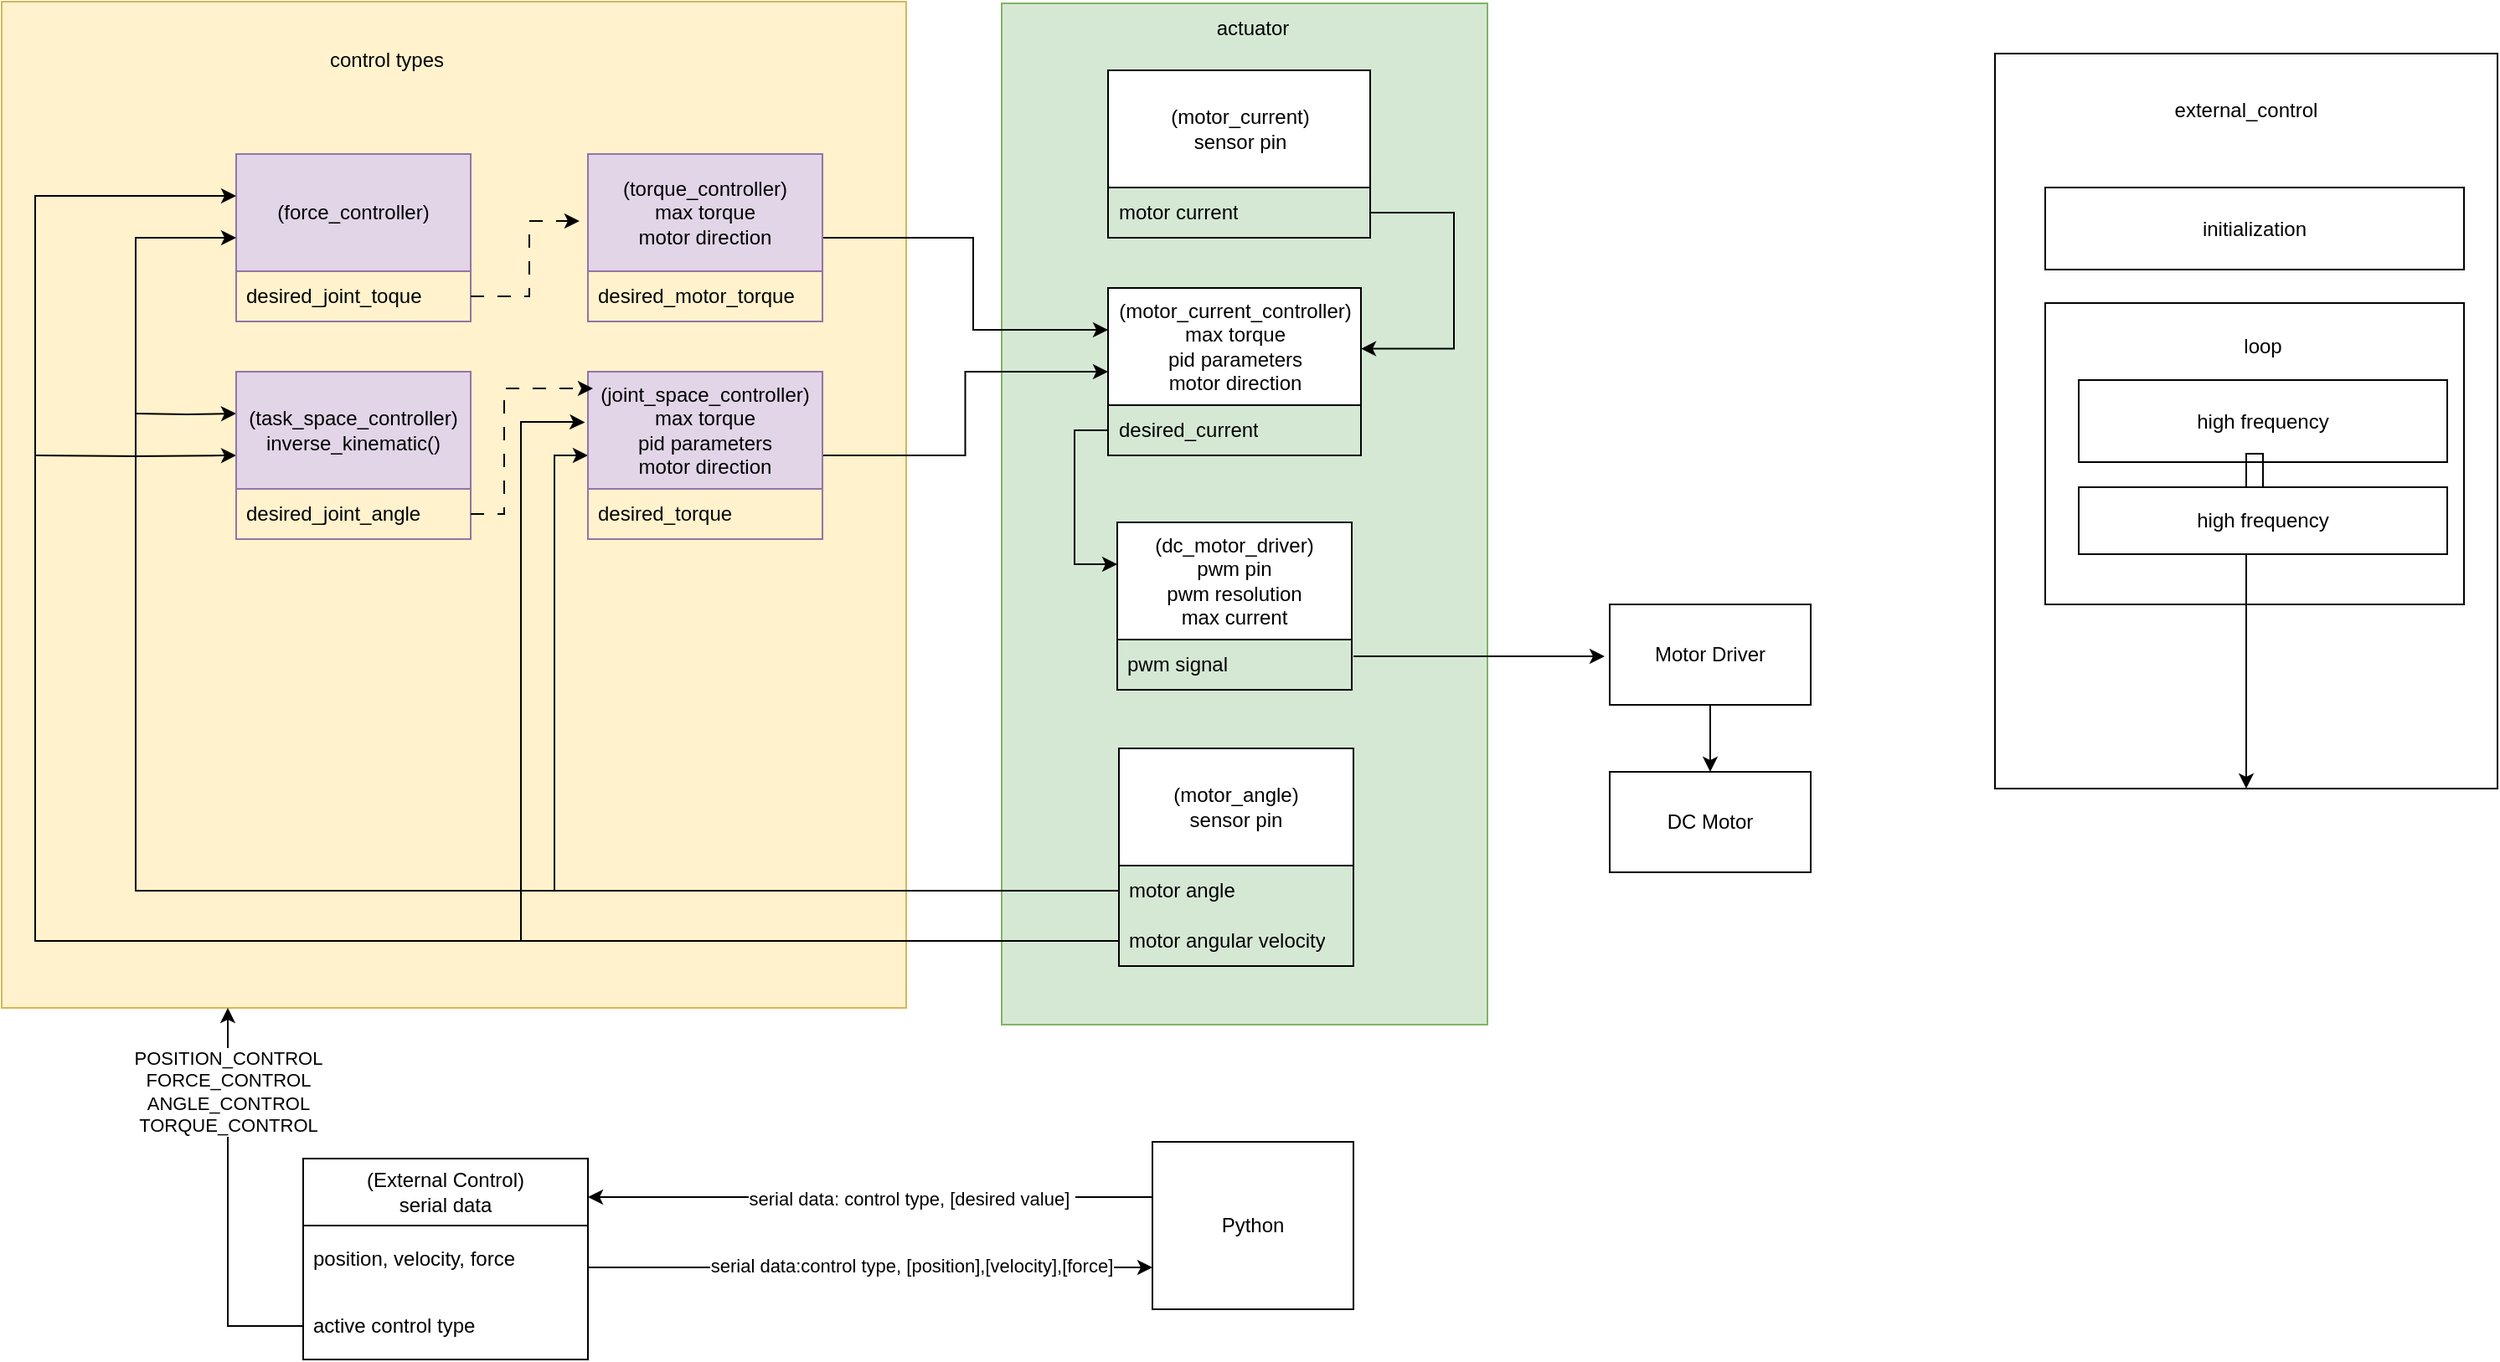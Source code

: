 <mxfile version="22.1.16" type="github">
  <diagram name="Page-1" id="DlFzQsnIKA9ZiB27n3Mt">
    <mxGraphModel dx="1800" dy="534" grid="1" gridSize="10" guides="1" tooltips="1" connect="1" arrows="1" fold="1" page="1" pageScale="1" pageWidth="850" pageHeight="1100" math="0" shadow="0">
      <root>
        <mxCell id="0" />
        <mxCell id="1" parent="0" />
        <mxCell id="I6wAZpbOmi5jrmN-gjg5-81" value="" style="rounded=0;whiteSpace=wrap;html=1;fillColor=#fff2cc;strokeColor=#d6b656;" vertex="1" parent="1">
          <mxGeometry x="-750" y="130" width="540" height="601" as="geometry" />
        </mxCell>
        <mxCell id="I6wAZpbOmi5jrmN-gjg5-74" value="" style="rounded=0;whiteSpace=wrap;html=1;fillColor=#d5e8d4;strokeColor=#82b366;" vertex="1" parent="1">
          <mxGeometry x="-153" y="131" width="290" height="610" as="geometry" />
        </mxCell>
        <mxCell id="I6wAZpbOmi5jrmN-gjg5-31" value="(motor_angle)&lt;br&gt;sensor pin" style="swimlane;fontStyle=0;childLayout=stackLayout;horizontal=1;startSize=70;horizontalStack=0;resizeParent=1;resizeParentMax=0;resizeLast=0;collapsible=1;marginBottom=0;whiteSpace=wrap;html=1;" vertex="1" parent="1">
          <mxGeometry x="-83" y="576" width="140" height="130" as="geometry" />
        </mxCell>
        <mxCell id="I6wAZpbOmi5jrmN-gjg5-32" value="motor angle" style="text;strokeColor=none;fillColor=none;align=left;verticalAlign=middle;spacingLeft=4;spacingRight=4;overflow=hidden;points=[[0,0.5],[1,0.5]];portConstraint=eastwest;rotatable=0;whiteSpace=wrap;html=1;" vertex="1" parent="I6wAZpbOmi5jrmN-gjg5-31">
          <mxGeometry y="70" width="140" height="30" as="geometry" />
        </mxCell>
        <mxCell id="I6wAZpbOmi5jrmN-gjg5-33" value="motor angular velocity" style="text;strokeColor=none;fillColor=none;align=left;verticalAlign=middle;spacingLeft=4;spacingRight=4;overflow=hidden;points=[[0,0.5],[1,0.5]];portConstraint=eastwest;rotatable=0;whiteSpace=wrap;html=1;" vertex="1" parent="I6wAZpbOmi5jrmN-gjg5-31">
          <mxGeometry y="100" width="140" height="30" as="geometry" />
        </mxCell>
        <mxCell id="I6wAZpbOmi5jrmN-gjg5-36" value="(dc_motor_driver)&lt;br&gt;pwm pin&lt;br&gt;pwm resolution&lt;br&gt;max current" style="swimlane;fontStyle=0;childLayout=stackLayout;horizontal=1;startSize=70;horizontalStack=0;resizeParent=1;resizeParentMax=0;resizeLast=0;collapsible=1;marginBottom=0;whiteSpace=wrap;html=1;" vertex="1" parent="1">
          <mxGeometry x="-84" y="441" width="140" height="100" as="geometry" />
        </mxCell>
        <mxCell id="I6wAZpbOmi5jrmN-gjg5-37" value="pwm signal" style="text;strokeColor=none;fillColor=none;align=left;verticalAlign=middle;spacingLeft=4;spacingRight=4;overflow=hidden;points=[[0,0.5],[1,0.5]];portConstraint=eastwest;rotatable=0;whiteSpace=wrap;html=1;" vertex="1" parent="I6wAZpbOmi5jrmN-gjg5-36">
          <mxGeometry y="70" width="140" height="30" as="geometry" />
        </mxCell>
        <mxCell id="I6wAZpbOmi5jrmN-gjg5-39" value="(motor_current)&lt;br&gt;sensor pin" style="swimlane;fontStyle=0;childLayout=stackLayout;horizontal=1;startSize=70;horizontalStack=0;resizeParent=1;resizeParentMax=0;resizeLast=0;collapsible=1;marginBottom=0;whiteSpace=wrap;html=1;" vertex="1" parent="1">
          <mxGeometry x="-89.5" y="171" width="156.5" height="100" as="geometry" />
        </mxCell>
        <mxCell id="I6wAZpbOmi5jrmN-gjg5-40" value="motor current" style="text;strokeColor=none;fillColor=none;align=left;verticalAlign=middle;spacingLeft=4;spacingRight=4;overflow=hidden;points=[[0,0.5],[1,0.5]];portConstraint=eastwest;rotatable=0;whiteSpace=wrap;html=1;" vertex="1" parent="I6wAZpbOmi5jrmN-gjg5-39">
          <mxGeometry y="70" width="156.5" height="30" as="geometry" />
        </mxCell>
        <mxCell id="I6wAZpbOmi5jrmN-gjg5-41" value="(motor_current_controller)&lt;br&gt;max torque&lt;br&gt;pid parameters&lt;br&gt;motor direction" style="swimlane;fontStyle=0;childLayout=stackLayout;horizontal=1;startSize=70;horizontalStack=0;resizeParent=1;resizeParentMax=0;resizeLast=0;collapsible=1;marginBottom=0;whiteSpace=wrap;html=1;" vertex="1" parent="1">
          <mxGeometry x="-89.5" y="301" width="151" height="100" as="geometry" />
        </mxCell>
        <mxCell id="I6wAZpbOmi5jrmN-gjg5-42" value="desired_current" style="text;strokeColor=none;fillColor=none;align=left;verticalAlign=middle;spacingLeft=4;spacingRight=4;overflow=hidden;points=[[0,0.5],[1,0.5]];portConstraint=eastwest;rotatable=0;whiteSpace=wrap;html=1;" vertex="1" parent="I6wAZpbOmi5jrmN-gjg5-41">
          <mxGeometry y="70" width="151" height="30" as="geometry" />
        </mxCell>
        <mxCell id="I6wAZpbOmi5jrmN-gjg5-44" style="edgeStyle=orthogonalEdgeStyle;rounded=0;orthogonalLoop=1;jettySize=auto;html=1;exitX=0;exitY=0.5;exitDx=0;exitDy=0;entryX=0;entryY=0.25;entryDx=0;entryDy=0;" edge="1" parent="1" source="I6wAZpbOmi5jrmN-gjg5-42" target="I6wAZpbOmi5jrmN-gjg5-36">
          <mxGeometry relative="1" as="geometry" />
        </mxCell>
        <mxCell id="I6wAZpbOmi5jrmN-gjg5-70" style="edgeStyle=orthogonalEdgeStyle;rounded=0;orthogonalLoop=1;jettySize=auto;html=1;exitX=1;exitY=0.5;exitDx=0;exitDy=0;entryX=0;entryY=0.25;entryDx=0;entryDy=0;" edge="1" parent="1" source="I6wAZpbOmi5jrmN-gjg5-51" target="I6wAZpbOmi5jrmN-gjg5-41">
          <mxGeometry relative="1" as="geometry">
            <Array as="points">
              <mxPoint x="-170" y="271" />
              <mxPoint x="-170" y="326" />
            </Array>
          </mxGeometry>
        </mxCell>
        <mxCell id="I6wAZpbOmi5jrmN-gjg5-51" value="(torque_controller)&lt;br&gt;max torque&lt;br&gt;motor direction" style="swimlane;fontStyle=0;childLayout=stackLayout;horizontal=1;startSize=70;horizontalStack=0;resizeParent=1;resizeParentMax=0;resizeLast=0;collapsible=1;marginBottom=0;whiteSpace=wrap;html=1;fillColor=#e1d5e7;strokeColor=#9673a6;" vertex="1" parent="1">
          <mxGeometry x="-400" y="221" width="140" height="100" as="geometry" />
        </mxCell>
        <mxCell id="I6wAZpbOmi5jrmN-gjg5-52" value="desired_motor_torque" style="text;strokeColor=none;fillColor=none;align=left;verticalAlign=middle;spacingLeft=4;spacingRight=4;overflow=hidden;points=[[0,0.5],[1,0.5]];portConstraint=eastwest;rotatable=0;whiteSpace=wrap;html=1;" vertex="1" parent="I6wAZpbOmi5jrmN-gjg5-51">
          <mxGeometry y="70" width="140" height="30" as="geometry" />
        </mxCell>
        <mxCell id="I6wAZpbOmi5jrmN-gjg5-56" value="(force_controller)&lt;br&gt;" style="swimlane;fontStyle=0;childLayout=stackLayout;horizontal=1;startSize=70;horizontalStack=0;resizeParent=1;resizeParentMax=0;resizeLast=0;collapsible=1;marginBottom=0;whiteSpace=wrap;html=1;fillColor=#e1d5e7;strokeColor=#9673a6;" vertex="1" parent="1">
          <mxGeometry x="-610" y="221" width="140" height="100" as="geometry" />
        </mxCell>
        <mxCell id="I6wAZpbOmi5jrmN-gjg5-57" value="desired_joint_toque" style="text;strokeColor=none;fillColor=none;align=left;verticalAlign=middle;spacingLeft=4;spacingRight=4;overflow=hidden;points=[[0,0.5],[1,0.5]];portConstraint=eastwest;rotatable=0;whiteSpace=wrap;html=1;" vertex="1" parent="I6wAZpbOmi5jrmN-gjg5-56">
          <mxGeometry y="70" width="140" height="30" as="geometry" />
        </mxCell>
        <mxCell id="I6wAZpbOmi5jrmN-gjg5-58" style="edgeStyle=orthogonalEdgeStyle;rounded=0;orthogonalLoop=1;jettySize=auto;html=1;exitX=0;exitY=0.5;exitDx=0;exitDy=0;entryX=0;entryY=0.5;entryDx=0;entryDy=0;" edge="1" parent="1" source="I6wAZpbOmi5jrmN-gjg5-32" target="I6wAZpbOmi5jrmN-gjg5-56">
          <mxGeometry relative="1" as="geometry">
            <Array as="points">
              <mxPoint x="-670" y="661" />
              <mxPoint x="-670" y="271" />
            </Array>
          </mxGeometry>
        </mxCell>
        <mxCell id="I6wAZpbOmi5jrmN-gjg5-59" style="edgeStyle=orthogonalEdgeStyle;rounded=0;orthogonalLoop=1;jettySize=auto;html=1;exitX=0;exitY=0.5;exitDx=0;exitDy=0;entryX=0;entryY=0.25;entryDx=0;entryDy=0;" edge="1" parent="1" source="I6wAZpbOmi5jrmN-gjg5-33" target="I6wAZpbOmi5jrmN-gjg5-56">
          <mxGeometry relative="1" as="geometry">
            <Array as="points">
              <mxPoint x="-730" y="691" />
              <mxPoint x="-730" y="246" />
            </Array>
          </mxGeometry>
        </mxCell>
        <mxCell id="I6wAZpbOmi5jrmN-gjg5-60" style="edgeStyle=orthogonalEdgeStyle;rounded=0;orthogonalLoop=1;jettySize=auto;html=1;exitX=1;exitY=0.5;exitDx=0;exitDy=0;entryX=-0.036;entryY=0.4;entryDx=0;entryDy=0;entryPerimeter=0;dashed=1;dashPattern=8 8;" edge="1" parent="1" source="I6wAZpbOmi5jrmN-gjg5-57" target="I6wAZpbOmi5jrmN-gjg5-51">
          <mxGeometry relative="1" as="geometry" />
        </mxCell>
        <mxCell id="I6wAZpbOmi5jrmN-gjg5-61" style="edgeStyle=orthogonalEdgeStyle;rounded=0;orthogonalLoop=1;jettySize=auto;html=1;exitX=1;exitY=0.5;exitDx=0;exitDy=0;entryX=1;entryY=0.363;entryDx=0;entryDy=0;entryPerimeter=0;" edge="1" parent="1" source="I6wAZpbOmi5jrmN-gjg5-40" target="I6wAZpbOmi5jrmN-gjg5-41">
          <mxGeometry relative="1" as="geometry">
            <Array as="points">
              <mxPoint x="117" y="256" />
              <mxPoint x="117" y="337" />
            </Array>
          </mxGeometry>
        </mxCell>
        <mxCell id="I6wAZpbOmi5jrmN-gjg5-67" style="edgeStyle=orthogonalEdgeStyle;rounded=0;orthogonalLoop=1;jettySize=auto;html=1;exitX=1;exitY=0.5;exitDx=0;exitDy=0;entryX=0;entryY=0.5;entryDx=0;entryDy=0;" edge="1" parent="1" source="I6wAZpbOmi5jrmN-gjg5-62" target="I6wAZpbOmi5jrmN-gjg5-41">
          <mxGeometry relative="1" as="geometry" />
        </mxCell>
        <mxCell id="I6wAZpbOmi5jrmN-gjg5-71" style="edgeStyle=orthogonalEdgeStyle;rounded=0;orthogonalLoop=1;jettySize=auto;html=1;" edge="1" parent="1" target="I6wAZpbOmi5jrmN-gjg5-62">
          <mxGeometry relative="1" as="geometry">
            <mxPoint x="-410" y="385.75" as="targetPoint" />
            <mxPoint x="-419" y="661" as="sourcePoint" />
            <Array as="points">
              <mxPoint x="-420" y="661" />
              <mxPoint x="-420" y="401" />
            </Array>
          </mxGeometry>
        </mxCell>
        <mxCell id="I6wAZpbOmi5jrmN-gjg5-73" style="edgeStyle=orthogonalEdgeStyle;rounded=0;orthogonalLoop=1;jettySize=auto;html=1;entryX=-0.013;entryY=0.303;entryDx=0;entryDy=0;entryPerimeter=0;" edge="1" parent="1" target="I6wAZpbOmi5jrmN-gjg5-62">
          <mxGeometry relative="1" as="geometry">
            <mxPoint x="-440" y="691" as="sourcePoint" />
            <Array as="points">
              <mxPoint x="-440" y="381" />
              <mxPoint x="-410" y="381" />
            </Array>
          </mxGeometry>
        </mxCell>
        <mxCell id="I6wAZpbOmi5jrmN-gjg5-62" value="(joint_space_controller)&lt;br&gt;max torque&lt;br&gt;pid parameters&lt;br&gt;motor direction" style="swimlane;fontStyle=0;childLayout=stackLayout;horizontal=1;startSize=70;horizontalStack=0;resizeParent=1;resizeParentMax=0;resizeLast=0;collapsible=1;marginBottom=0;whiteSpace=wrap;html=1;fillColor=#e1d5e7;strokeColor=#9673a6;" vertex="1" parent="1">
          <mxGeometry x="-400" y="351" width="140" height="100" as="geometry" />
        </mxCell>
        <mxCell id="I6wAZpbOmi5jrmN-gjg5-63" value="desired_torque" style="text;strokeColor=none;fillColor=none;align=left;verticalAlign=middle;spacingLeft=4;spacingRight=4;overflow=hidden;points=[[0,0.5],[1,0.5]];portConstraint=eastwest;rotatable=0;whiteSpace=wrap;html=1;" vertex="1" parent="I6wAZpbOmi5jrmN-gjg5-62">
          <mxGeometry y="70" width="140" height="30" as="geometry" />
        </mxCell>
        <mxCell id="I6wAZpbOmi5jrmN-gjg5-68" style="edgeStyle=orthogonalEdgeStyle;rounded=0;orthogonalLoop=1;jettySize=auto;html=1;entryX=0;entryY=0.25;entryDx=0;entryDy=0;" edge="1" parent="1" target="I6wAZpbOmi5jrmN-gjg5-64">
          <mxGeometry relative="1" as="geometry">
            <mxPoint x="-670" y="376" as="sourcePoint" />
          </mxGeometry>
        </mxCell>
        <mxCell id="I6wAZpbOmi5jrmN-gjg5-69" style="edgeStyle=orthogonalEdgeStyle;rounded=0;orthogonalLoop=1;jettySize=auto;html=1;entryX=0;entryY=0.5;entryDx=0;entryDy=0;" edge="1" parent="1" target="I6wAZpbOmi5jrmN-gjg5-64">
          <mxGeometry relative="1" as="geometry">
            <mxPoint x="-730" y="401" as="sourcePoint" />
          </mxGeometry>
        </mxCell>
        <mxCell id="I6wAZpbOmi5jrmN-gjg5-64" value="(task_space_controller)&lt;br&gt;inverse_kinematic()" style="swimlane;fontStyle=0;childLayout=stackLayout;horizontal=1;startSize=70;horizontalStack=0;resizeParent=1;resizeParentMax=0;resizeLast=0;collapsible=1;marginBottom=0;whiteSpace=wrap;html=1;fillColor=#e1d5e7;strokeColor=#9673a6;" vertex="1" parent="1">
          <mxGeometry x="-610" y="351" width="140" height="100" as="geometry" />
        </mxCell>
        <mxCell id="I6wAZpbOmi5jrmN-gjg5-65" value="desired_joint_angle" style="text;strokeColor=none;fillColor=none;align=left;verticalAlign=middle;spacingLeft=4;spacingRight=4;overflow=hidden;points=[[0,0.5],[1,0.5]];portConstraint=eastwest;rotatable=0;whiteSpace=wrap;html=1;" vertex="1" parent="I6wAZpbOmi5jrmN-gjg5-64">
          <mxGeometry y="70" width="140" height="30" as="geometry" />
        </mxCell>
        <mxCell id="I6wAZpbOmi5jrmN-gjg5-66" style="edgeStyle=orthogonalEdgeStyle;rounded=0;orthogonalLoop=1;jettySize=auto;html=1;exitX=1;exitY=0.5;exitDx=0;exitDy=0;dashed=1;dashPattern=8 8;" edge="1" parent="1" source="I6wAZpbOmi5jrmN-gjg5-65">
          <mxGeometry relative="1" as="geometry">
            <mxPoint x="-397" y="361" as="targetPoint" />
            <Array as="points">
              <mxPoint x="-450" y="436" />
              <mxPoint x="-450" y="361" />
              <mxPoint x="-397" y="361" />
            </Array>
          </mxGeometry>
        </mxCell>
        <mxCell id="I6wAZpbOmi5jrmN-gjg5-75" value="" style="endArrow=classic;html=1;rounded=0;" edge="1" parent="1">
          <mxGeometry width="50" height="50" relative="1" as="geometry">
            <mxPoint x="57" y="521" as="sourcePoint" />
            <mxPoint x="207" y="521" as="targetPoint" />
          </mxGeometry>
        </mxCell>
        <mxCell id="I6wAZpbOmi5jrmN-gjg5-87" style="edgeStyle=orthogonalEdgeStyle;rounded=0;orthogonalLoop=1;jettySize=auto;html=1;exitX=0;exitY=0.25;exitDx=0;exitDy=0;" edge="1" parent="1" source="I6wAZpbOmi5jrmN-gjg5-79">
          <mxGeometry relative="1" as="geometry">
            <mxPoint x="-400" y="844" as="targetPoint" />
            <Array as="points">
              <mxPoint x="-63" y="844" />
            </Array>
          </mxGeometry>
        </mxCell>
        <mxCell id="I6wAZpbOmi5jrmN-gjg5-93" value="serial data: control type, [desired value]&amp;nbsp;" style="edgeLabel;html=1;align=center;verticalAlign=middle;resizable=0;points=[];" vertex="1" connectable="0" parent="I6wAZpbOmi5jrmN-gjg5-87">
          <mxGeometry x="-0.288" y="1" relative="1" as="geometry">
            <mxPoint x="-29" as="offset" />
          </mxGeometry>
        </mxCell>
        <mxCell id="I6wAZpbOmi5jrmN-gjg5-79" value="Python" style="rounded=0;whiteSpace=wrap;html=1;" vertex="1" parent="1">
          <mxGeometry x="-63" y="811" width="120" height="100" as="geometry" />
        </mxCell>
        <mxCell id="I6wAZpbOmi5jrmN-gjg5-82" value="(External Control)&lt;br&gt;serial data" style="swimlane;fontStyle=0;childLayout=stackLayout;horizontal=1;startSize=40;horizontalStack=0;resizeParent=1;resizeParentMax=0;resizeLast=0;collapsible=1;marginBottom=0;whiteSpace=wrap;html=1;" vertex="1" parent="1">
          <mxGeometry x="-570" y="821" width="170" height="120" as="geometry" />
        </mxCell>
        <mxCell id="I6wAZpbOmi5jrmN-gjg5-83" value="position, velocity, force&lt;br&gt;" style="text;strokeColor=none;fillColor=none;align=left;verticalAlign=middle;spacingLeft=4;spacingRight=4;overflow=hidden;points=[[0,0.5],[1,0.5]];portConstraint=eastwest;rotatable=0;whiteSpace=wrap;html=1;" vertex="1" parent="I6wAZpbOmi5jrmN-gjg5-82">
          <mxGeometry y="40" width="170" height="40" as="geometry" />
        </mxCell>
        <mxCell id="I6wAZpbOmi5jrmN-gjg5-91" value="active control type" style="text;strokeColor=none;fillColor=none;align=left;verticalAlign=middle;spacingLeft=4;spacingRight=4;overflow=hidden;points=[[0,0.5],[1,0.5]];portConstraint=eastwest;rotatable=0;whiteSpace=wrap;html=1;" vertex="1" parent="I6wAZpbOmi5jrmN-gjg5-82">
          <mxGeometry y="80" width="170" height="40" as="geometry" />
        </mxCell>
        <mxCell id="I6wAZpbOmi5jrmN-gjg5-89" style="edgeStyle=orthogonalEdgeStyle;rounded=0;orthogonalLoop=1;jettySize=auto;html=1;exitX=1;exitY=0.5;exitDx=0;exitDy=0;entryX=0;entryY=0.75;entryDx=0;entryDy=0;" edge="1" parent="1" source="I6wAZpbOmi5jrmN-gjg5-83" target="I6wAZpbOmi5jrmN-gjg5-79">
          <mxGeometry relative="1" as="geometry">
            <Array as="points">
              <mxPoint x="-400" y="886" />
            </Array>
          </mxGeometry>
        </mxCell>
        <mxCell id="I6wAZpbOmi5jrmN-gjg5-96" value="serial data:control type, [position],[velocity],[force]" style="edgeLabel;html=1;align=center;verticalAlign=middle;resizable=0;points=[];" vertex="1" connectable="0" parent="I6wAZpbOmi5jrmN-gjg5-89">
          <mxGeometry x="0.282" y="1" relative="1" as="geometry">
            <mxPoint x="-21" as="offset" />
          </mxGeometry>
        </mxCell>
        <mxCell id="I6wAZpbOmi5jrmN-gjg5-92" style="edgeStyle=orthogonalEdgeStyle;rounded=0;orthogonalLoop=1;jettySize=auto;html=1;exitX=0;exitY=0.5;exitDx=0;exitDy=0;entryX=0.25;entryY=1;entryDx=0;entryDy=0;" edge="1" parent="1" source="I6wAZpbOmi5jrmN-gjg5-91" target="I6wAZpbOmi5jrmN-gjg5-81">
          <mxGeometry relative="1" as="geometry">
            <Array as="points">
              <mxPoint x="-615" y="921" />
            </Array>
          </mxGeometry>
        </mxCell>
        <mxCell id="I6wAZpbOmi5jrmN-gjg5-97" value="POSITION_CONTROL&lt;br&gt;FORCE_CONTROL&lt;br&gt;ANGLE_CONTROL&lt;br&gt;TORQUE_CONTROL" style="edgeLabel;html=1;align=center;verticalAlign=middle;resizable=0;points=[];" vertex="1" connectable="0" parent="I6wAZpbOmi5jrmN-gjg5-92">
          <mxGeometry x="0.49" relative="1" as="geometry">
            <mxPoint y="-10" as="offset" />
          </mxGeometry>
        </mxCell>
        <mxCell id="I6wAZpbOmi5jrmN-gjg5-101" value="control types" style="text;html=1;strokeColor=none;fillColor=none;align=center;verticalAlign=middle;whiteSpace=wrap;rounded=0;" vertex="1" parent="1">
          <mxGeometry x="-570" y="150" width="100" height="30" as="geometry" />
        </mxCell>
        <mxCell id="I6wAZpbOmi5jrmN-gjg5-102" value="actuator" style="text;html=1;strokeColor=none;fillColor=none;align=center;verticalAlign=middle;whiteSpace=wrap;rounded=0;" vertex="1" parent="1">
          <mxGeometry x="-53" y="131" width="100" height="30" as="geometry" />
        </mxCell>
        <mxCell id="I6wAZpbOmi5jrmN-gjg5-105" style="edgeStyle=orthogonalEdgeStyle;rounded=0;orthogonalLoop=1;jettySize=auto;html=1;exitX=0.5;exitY=1;exitDx=0;exitDy=0;entryX=0.5;entryY=0;entryDx=0;entryDy=0;" edge="1" parent="1" source="I6wAZpbOmi5jrmN-gjg5-103" target="I6wAZpbOmi5jrmN-gjg5-104">
          <mxGeometry relative="1" as="geometry" />
        </mxCell>
        <mxCell id="I6wAZpbOmi5jrmN-gjg5-103" value="Motor Driver" style="rounded=0;whiteSpace=wrap;html=1;" vertex="1" parent="1">
          <mxGeometry x="210" y="490" width="120" height="60" as="geometry" />
        </mxCell>
        <mxCell id="I6wAZpbOmi5jrmN-gjg5-104" value="DC Motor" style="rounded=0;whiteSpace=wrap;html=1;" vertex="1" parent="1">
          <mxGeometry x="210" y="590" width="120" height="60" as="geometry" />
        </mxCell>
        <mxCell id="I6wAZpbOmi5jrmN-gjg5-106" value="" style="rounded=0;whiteSpace=wrap;html=1;" vertex="1" parent="1">
          <mxGeometry x="440" y="161" width="300" height="439" as="geometry" />
        </mxCell>
        <mxCell id="I6wAZpbOmi5jrmN-gjg5-107" value="external_control" style="text;html=1;strokeColor=none;fillColor=none;align=center;verticalAlign=middle;whiteSpace=wrap;rounded=0;" vertex="1" parent="1">
          <mxGeometry x="540" y="180" width="100" height="30" as="geometry" />
        </mxCell>
        <mxCell id="I6wAZpbOmi5jrmN-gjg5-117" value="initialization" style="rounded=0;whiteSpace=wrap;html=1;" vertex="1" parent="1">
          <mxGeometry x="470" y="241" width="250" height="49" as="geometry" />
        </mxCell>
        <mxCell id="I6wAZpbOmi5jrmN-gjg5-118" value="" style="rounded=0;whiteSpace=wrap;html=1;" vertex="1" parent="1">
          <mxGeometry x="470" y="310" width="250" height="180" as="geometry" />
        </mxCell>
        <mxCell id="I6wAZpbOmi5jrmN-gjg5-119" value="loop" style="text;html=1;strokeColor=none;fillColor=none;align=center;verticalAlign=middle;whiteSpace=wrap;rounded=0;" vertex="1" parent="1">
          <mxGeometry x="550" y="321" width="100" height="30" as="geometry" />
        </mxCell>
        <mxCell id="I6wAZpbOmi5jrmN-gjg5-120" value="high frequency" style="rounded=0;whiteSpace=wrap;html=1;" vertex="1" parent="1">
          <mxGeometry x="490" y="356" width="220" height="49" as="geometry" />
        </mxCell>
        <mxCell id="I6wAZpbOmi5jrmN-gjg5-122" style="edgeStyle=orthogonalEdgeStyle;rounded=0;orthogonalLoop=1;jettySize=auto;html=1;" edge="1" parent="1" source="I6wAZpbOmi5jrmN-gjg5-121" target="I6wAZpbOmi5jrmN-gjg5-106">
          <mxGeometry relative="1" as="geometry" />
        </mxCell>
        <mxCell id="I6wAZpbOmi5jrmN-gjg5-121" value="high frequency" style="rounded=0;whiteSpace=wrap;html=1;" vertex="1" parent="1">
          <mxGeometry x="490" y="420" width="220" height="40" as="geometry" />
        </mxCell>
      </root>
    </mxGraphModel>
  </diagram>
</mxfile>
